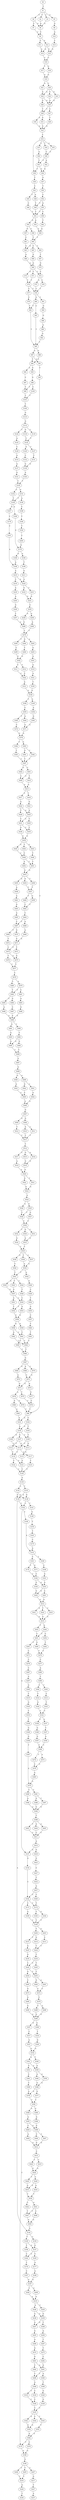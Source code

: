 strict digraph  {
	S0 -> S1 [ label = T ];
	S1 -> S2 [ label = T ];
	S1 -> S3 [ label = A ];
	S1 -> S4 [ label = C ];
	S1 -> S5 [ label = G ];
	S2 -> S6 [ label = A ];
	S3 -> S6 [ label = A ];
	S4 -> S6 [ label = A ];
	S4 -> S7 [ label = C ];
	S5 -> S8 [ label = G ];
	S6 -> S9 [ label = C ];
	S7 -> S9 [ label = C ];
	S8 -> S10 [ label = A ];
	S9 -> S11 [ label = C ];
	S9 -> S12 [ label = A ];
	S10 -> S13 [ label = T ];
	S11 -> S14 [ label = A ];
	S12 -> S14 [ label = A ];
	S12 -> S15 [ label = G ];
	S13 -> S15 [ label = G ];
	S14 -> S16 [ label = C ];
	S15 -> S16 [ label = C ];
	S16 -> S17 [ label = T ];
	S16 -> S18 [ label = G ];
	S17 -> S19 [ label = G ];
	S18 -> S19 [ label = G ];
	S19 -> S20 [ label = C ];
	S19 -> S21 [ label = G ];
	S20 -> S22 [ label = C ];
	S20 -> S23 [ label = G ];
	S20 -> S24 [ label = A ];
	S21 -> S24 [ label = A ];
	S22 -> S25 [ label = A ];
	S23 -> S25 [ label = A ];
	S24 -> S25 [ label = A ];
	S24 -> S26 [ label = G ];
	S25 -> S27 [ label = C ];
	S25 -> S28 [ label = T ];
	S26 -> S28 [ label = T ];
	S27 -> S29 [ label = T ];
	S28 -> S30 [ label = A ];
	S28 -> S31 [ label = G ];
	S29 -> S32 [ label = G ];
	S30 -> S32 [ label = G ];
	S31 -> S32 [ label = G ];
	S32 -> S33 [ label = C ];
	S33 -> S34 [ label = T ];
	S33 -> S35 [ label = A ];
	S33 -> S36 [ label = T ];
	S33 -> S37 [ label = C ];
	S34 -> S38 [ label = C ];
	S35 -> S38 [ label = C ];
	S36 -> S39 [ label = T ];
	S37 -> S40 [ label = A ];
	S38 -> S41 [ label = T ];
	S38 -> S42 [ label = A ];
	S39 -> S43 [ label = C ];
	S40 -> S41 [ label = T ];
	S41 -> S44 [ label = G ];
	S41 -> S36 [ label = T ];
	S42 -> S44 [ label = G ];
	S43 -> S45 [ label = T ];
	S43 -> S46 [ label = A ];
	S44 -> S47 [ label = G ];
	S45 -> S48 [ label = C ];
	S46 -> S49 [ label = T ];
	S47 -> S50 [ label = T ];
	S48 -> S51 [ label = T ];
	S49 -> S51 [ label = T ];
	S50 -> S52 [ label = C ];
	S51 -> S53 [ label = A ];
	S51 -> S54 [ label = G ];
	S52 -> S55 [ label = G ];
	S52 -> S49 [ label = T ];
	S53 -> S56 [ label = A ];
	S54 -> S57 [ label = G ];
	S54 -> S58 [ label = C ];
	S55 -> S51 [ label = T ];
	S55 -> S59 [ label = C ];
	S56 -> S60 [ label = T ];
	S57 -> S61 [ label = C ];
	S58 -> S60 [ label = T ];
	S59 -> S62 [ label = T ];
	S60 -> S63 [ label = G ];
	S60 -> S64 [ label = T ];
	S60 -> S65 [ label = C ];
	S61 -> S63 [ label = G ];
	S62 -> S56 [ label = A ];
	S63 -> S66 [ label = A ];
	S64 -> S67 [ label = T ];
	S65 -> S68 [ label = G ];
	S66 -> S69 [ label = A ];
	S67 -> S70 [ label = G ];
	S68 -> S69 [ label = A ];
	S69 -> S71 [ label = T ];
	S69 -> S72 [ label = C ];
	S69 -> S73 [ label = G ];
	S70 -> S72 [ label = C ];
	S71 -> S74 [ label = T ];
	S72 -> S75 [ label = G ];
	S72 -> S76 [ label = C ];
	S73 -> S74 [ label = T ];
	S74 -> S77 [ label = C ];
	S74 -> S78 [ label = T ];
	S75 -> S78 [ label = T ];
	S76 -> S78 [ label = T ];
	S77 -> S79 [ label = C ];
	S78 -> S80 [ label = G ];
	S78 -> S81 [ label = T ];
	S79 -> S82 [ label = T ];
	S80 -> S83 [ label = C ];
	S80 -> S82 [ label = T ];
	S81 -> S84 [ label = G ];
	S82 -> S85 [ label = T ];
	S83 -> S85 [ label = T ];
	S84 -> S86 [ label = G ];
	S85 -> S87 [ label = A ];
	S85 -> S88 [ label = G ];
	S86 -> S89 [ label = A ];
	S87 -> S90 [ label = T ];
	S87 -> S91 [ label = G ];
	S88 -> S90 [ label = T ];
	S89 -> S92 [ label = G ];
	S90 -> S93 [ label = G ];
	S90 -> S94 [ label = A ];
	S91 -> S95 [ label = T ];
	S92 -> S85 [ label = T ];
	S93 -> S96 [ label = G ];
	S94 -> S97 [ label = C ];
	S95 -> S98 [ label = T ];
	S96 -> S99 [ label = T ];
	S96 -> S100 [ label = C ];
	S97 -> S99 [ label = T ];
	S98 -> S101 [ label = A ];
	S98 -> S102 [ label = C ];
	S99 -> S103 [ label = T ];
	S100 -> S103 [ label = T ];
	S101 -> S104 [ label = A ];
	S102 -> S104 [ label = A ];
	S102 -> S105 [ label = T ];
	S103 -> S106 [ label = T ];
	S104 -> S107 [ label = A ];
	S104 -> S108 [ label = G ];
	S104 -> S109 [ label = T ];
	S105 -> S109 [ label = T ];
	S106 -> S110 [ label = G ];
	S107 -> S111 [ label = G ];
	S107 -> S112 [ label = T ];
	S108 -> S113 [ label = C ];
	S109 -> S113 [ label = C ];
	S109 -> S111 [ label = G ];
	S110 -> S114 [ label = G ];
	S111 -> S115 [ label = G ];
	S112 -> S116 [ label = C ];
	S113 -> S117 [ label = A ];
	S113 -> S116 [ label = C ];
	S114 -> S118 [ label = G ];
	S114 -> S119 [ label = C ];
	S114 -> S120 [ label = T ];
	S115 -> S121 [ label = A ];
	S116 -> S122 [ label = C ];
	S116 -> S121 [ label = A ];
	S117 -> S123 [ label = T ];
	S118 -> S124 [ label = T ];
	S119 -> S124 [ label = T ];
	S120 -> S125 [ label = A ];
	S121 -> S126 [ label = C ];
	S122 -> S126 [ label = C ];
	S123 -> S126 [ label = C ];
	S124 -> S127 [ label = T ];
	S124 -> S128 [ label = A ];
	S125 -> S129 [ label = C ];
	S126 -> S130 [ label = A ];
	S127 -> S131 [ label = T ];
	S128 -> S132 [ label = C ];
	S129 -> S133 [ label = A ];
	S130 -> S134 [ label = C ];
	S130 -> S135 [ label = T ];
	S131 -> S136 [ label = G ];
	S132 -> S136 [ label = G ];
	S133 -> S137 [ label = A ];
	S134 -> S138 [ label = G ];
	S134 -> S139 [ label = A ];
	S135 -> S138 [ label = G ];
	S135 -> S139 [ label = A ];
	S136 -> S140 [ label = A ];
	S137 -> S141 [ label = G ];
	S138 -> S142 [ label = C ];
	S138 -> S143 [ label = T ];
	S139 -> S142 [ label = C ];
	S139 -> S144 [ label = A ];
	S140 -> S145 [ label = T ];
	S141 -> S145 [ label = T ];
	S142 -> S146 [ label = T ];
	S142 -> S147 [ label = A ];
	S143 -> S148 [ label = G ];
	S144 -> S149 [ label = T ];
	S144 -> S150 [ label = C ];
	S145 -> S151 [ label = G ];
	S145 -> S152 [ label = C ];
	S146 -> S153 [ label = A ];
	S147 -> S154 [ label = G ];
	S148 -> S155 [ label = T ];
	S149 -> S156 [ label = T ];
	S149 -> S157 [ label = G ];
	S150 -> S157 [ label = G ];
	S151 -> S158 [ label = T ];
	S151 -> S159 [ label = A ];
	S152 -> S158 [ label = T ];
	S153 -> S160 [ label = T ];
	S153 -> S161 [ label = C ];
	S154 -> S162 [ label = C ];
	S155 -> S163 [ label = T ];
	S156 -> S164 [ label = C ];
	S157 -> S164 [ label = C ];
	S157 -> S165 [ label = T ];
	S158 -> S166 [ label = A ];
	S158 -> S167 [ label = G ];
	S159 -> S168 [ label = C ];
	S160 -> S169 [ label = C ];
	S161 -> S170 [ label = T ];
	S161 -> S171 [ label = G ];
	S162 -> S172 [ label = T ];
	S162 -> S173 [ label = C ];
	S162 -> S174 [ label = T ];
	S163 -> S175 [ label = C ];
	S164 -> S176 [ label = T ];
	S165 -> S177 [ label = A ];
	S166 -> S178 [ label = G ];
	S167 -> S179 [ label = C ];
	S168 -> S180 [ label = T ];
	S169 -> S181 [ label = A ];
	S170 -> S182 [ label = C ];
	S171 -> S182 [ label = C ];
	S172 -> S183 [ label = T ];
	S172 -> S184 [ label = G ];
	S173 -> S185 [ label = A ];
	S174 -> S186 [ label = G ];
	S175 -> S153 [ label = A ];
	S176 -> S187 [ label = C ];
	S177 -> S188 [ label = A ];
	S178 -> S189 [ label = G ];
	S178 -> S190 [ label = A ];
	S179 -> S191 [ label = C ];
	S180 -> S192 [ label = T ];
	S181 -> S193 [ label = A ];
	S182 -> S194 [ label = G ];
	S182 -> S193 [ label = A ];
	S183 -> S195 [ label = T ];
	S184 -> S195 [ label = T ];
	S185 -> S195 [ label = T ];
	S186 -> S196 [ label = G ];
	S187 -> S197 [ label = G ];
	S188 -> S197 [ label = G ];
	S189 -> S198 [ label = A ];
	S190 -> S199 [ label = T ];
	S191 -> S198 [ label = A ];
	S192 -> S200 [ label = C ];
	S193 -> S201 [ label = C ];
	S193 -> S202 [ label = G ];
	S194 -> S202 [ label = G ];
	S195 -> S203 [ label = G ];
	S195 -> S204 [ label = T ];
	S196 -> S205 [ label = T ];
	S196 -> S206 [ label = C ];
	S196 -> S207 [ label = A ];
	S197 -> S208 [ label = C ];
	S197 -> S209 [ label = G ];
	S198 -> S210 [ label = A ];
	S199 -> S211 [ label = G ];
	S200 -> S178 [ label = G ];
	S201 -> S212 [ label = A ];
	S202 -> S212 [ label = A ];
	S203 -> S213 [ label = C ];
	S204 -> S214 [ label = G ];
	S204 -> S215 [ label = T ];
	S205 -> S216 [ label = T ];
	S206 -> S216 [ label = T ];
	S207 -> S217 [ label = G ];
	S208 -> S218 [ label = A ];
	S209 -> S218 [ label = A ];
	S210 -> S219 [ label = C ];
	S210 -> S220 [ label = A ];
	S211 -> S220 [ label = A ];
	S212 -> S221 [ label = A ];
	S212 -> S222 [ label = T ];
	S212 -> S223 [ label = C ];
	S213 -> S224 [ label = T ];
	S214 -> S224 [ label = T ];
	S215 -> S225 [ label = G ];
	S216 -> S226 [ label = A ];
	S217 -> S227 [ label = T ];
	S218 -> S228 [ label = A ];
	S218 -> S229 [ label = T ];
	S219 -> S230 [ label = A ];
	S220 -> S231 [ label = T ];
	S220 -> S232 [ label = G ];
	S221 -> S233 [ label = A ];
	S222 -> S233 [ label = A ];
	S223 -> S233 [ label = A ];
	S224 -> S234 [ label = T ];
	S225 -> S235 [ label = G ];
	S226 -> S236 [ label = T ];
	S227 -> S237 [ label = A ];
	S228 -> S238 [ label = A ];
	S228 -> S239 [ label = G ];
	S229 -> S239 [ label = G ];
	S230 -> S240 [ label = A ];
	S231 -> S241 [ label = G ];
	S232 -> S241 [ label = G ];
	S233 -> S242 [ label = A ];
	S233 -> S243 [ label = T ];
	S234 -> S244 [ label = C ];
	S234 -> S245 [ label = T ];
	S235 -> S244 [ label = C ];
	S238 -> S247 [ label = G ];
	S239 -> S247 [ label = G ];
	S239 -> S248 [ label = T ];
	S240 -> S249 [ label = G ];
	S241 -> S250 [ label = C ];
	S242 -> S251 [ label = T ];
	S242 -> S252 [ label = C ];
	S243 -> S251 [ label = T ];
	S244 -> S253 [ label = T ];
	S244 -> S254 [ label = G ];
	S245 -> S253 [ label = T ];
	S247 -> S255 [ label = G ];
	S248 -> S256 [ label = A ];
	S249 -> S257 [ label = T ];
	S250 -> S258 [ label = A ];
	S250 -> S259 [ label = G ];
	S251 -> S260 [ label = G ];
	S251 -> S261 [ label = C ];
	S252 -> S262 [ label = T ];
	S253 -> S263 [ label = A ];
	S253 -> S264 [ label = G ];
	S254 -> S265 [ label = C ];
	S255 -> S266 [ label = A ];
	S256 -> S267 [ label = T ];
	S257 -> S268 [ label = G ];
	S258 -> S268 [ label = G ];
	S259 -> S269 [ label = A ];
	S260 -> S270 [ label = T ];
	S261 -> S271 [ label = C ];
	S262 -> S270 [ label = T ];
	S263 -> S272 [ label = C ];
	S264 -> S272 [ label = C ];
	S265 -> S273 [ label = G ];
	S266 -> S274 [ label = G ];
	S267 -> S275 [ label = T ];
	S268 -> S276 [ label = T ];
	S269 -> S276 [ label = T ];
	S270 -> S277 [ label = C ];
	S271 -> S278 [ label = C ];
	S272 -> S279 [ label = C ];
	S273 -> S280 [ label = A ];
	S274 -> S281 [ label = G ];
	S275 -> S282 [ label = C ];
	S276 -> S283 [ label = A ];
	S276 -> S284 [ label = G ];
	S276 -> S285 [ label = T ];
	S277 -> S286 [ label = A ];
	S278 -> S287 [ label = C ];
	S279 -> S288 [ label = A ];
	S279 -> S289 [ label = T ];
	S280 -> S290 [ label = G ];
	S281 -> S291 [ label = A ];
	S281 -> S292 [ label = C ];
	S282 -> S291 [ label = A ];
	S283 -> S293 [ label = G ];
	S284 -> S294 [ label = T ];
	S285 -> S295 [ label = C ];
	S286 -> S296 [ label = T ];
	S287 -> S297 [ label = A ];
	S288 -> S298 [ label = G ];
	S289 -> S298 [ label = G ];
	S290 -> S298 [ label = G ];
	S291 -> S299 [ label = T ];
	S291 -> S300 [ label = A ];
	S292 -> S299 [ label = T ];
	S293 -> S301 [ label = A ];
	S294 -> S302 [ label = G ];
	S295 -> S302 [ label = G ];
	S296 -> S303 [ label = T ];
	S296 -> S304 [ label = C ];
	S297 -> S305 [ label = G ];
	S298 -> S306 [ label = A ];
	S298 -> S307 [ label = G ];
	S299 -> S308 [ label = A ];
	S300 -> S309 [ label = T ];
	S301 -> S310 [ label = A ];
	S302 -> S311 [ label = C ];
	S302 -> S312 [ label = T ];
	S303 -> S313 [ label = C ];
	S304 -> S314 [ label = T ];
	S305 -> S315 [ label = T ];
	S306 -> S316 [ label = T ];
	S307 -> S317 [ label = C ];
	S308 -> S318 [ label = C ];
	S308 -> S319 [ label = T ];
	S309 -> S320 [ label = G ];
	S310 -> S321 [ label = A ];
	S311 -> S322 [ label = C ];
	S312 -> S322 [ label = C ];
	S313 -> S323 [ label = T ];
	S314 -> S324 [ label = G ];
	S315 -> S325 [ label = G ];
	S316 -> S326 [ label = G ];
	S317 -> S327 [ label = A ];
	S318 -> S328 [ label = C ];
	S319 -> S328 [ label = C ];
	S320 -> S329 [ label = G ];
	S321 -> S330 [ label = T ];
	S322 -> S331 [ label = A ];
	S323 -> S332 [ label = C ];
	S324 -> S332 [ label = C ];
	S325 -> S333 [ label = T ];
	S326 -> S334 [ label = G ];
	S327 -> S334 [ label = G ];
	S328 -> S335 [ label = C ];
	S329 -> S335 [ label = C ];
	S330 -> S336 [ label = G ];
	S331 -> S336 [ label = G ];
	S332 -> S337 [ label = A ];
	S332 -> S338 [ label = C ];
	S333 -> S339 [ label = T ];
	S334 -> S340 [ label = T ];
	S334 -> S341 [ label = A ];
	S335 -> S342 [ label = A ];
	S335 -> S343 [ label = T ];
	S335 -> S344 [ label = C ];
	S336 -> S345 [ label = A ];
	S336 -> S346 [ label = C ];
	S337 -> S347 [ label = T ];
	S338 -> S348 [ label = G ];
	S339 -> S349 [ label = G ];
	S340 -> S350 [ label = A ];
	S341 -> S350 [ label = A ];
	S341 -> S351 [ label = G ];
	S342 -> S352 [ label = G ];
	S343 -> S353 [ label = T ];
	S344 -> S352 [ label = G ];
	S345 -> S354 [ label = A ];
	S346 -> S355 [ label = C ];
	S347 -> S356 [ label = A ];
	S348 -> S357 [ label = G ];
	S349 -> S358 [ label = G ];
	S350 -> S359 [ label = G ];
	S350 -> S360 [ label = A ];
	S351 -> S361 [ label = C ];
	S352 -> S362 [ label = A ];
	S353 -> S362 [ label = A ];
	S354 -> S363 [ label = G ];
	S355 -> S364 [ label = A ];
	S355 -> S365 [ label = T ];
	S356 -> S366 [ label = C ];
	S357 -> S366 [ label = C ];
	S358 -> S367 [ label = T ];
	S359 -> S368 [ label = A ];
	S360 -> S368 [ label = A ];
	S361 -> S369 [ label = C ];
	S362 -> S370 [ label = C ];
	S362 -> S174 [ label = T ];
	S363 -> S371 [ label = A ];
	S364 -> S371 [ label = A ];
	S365 -> S372 [ label = C ];
	S366 -> S373 [ label = A ];
	S366 -> S374 [ label = T ];
	S367 -> S375 [ label = G ];
	S368 -> S376 [ label = A ];
	S368 -> S377 [ label = G ];
	S369 -> S376 [ label = A ];
	S370 -> S186 [ label = G ];
	S371 -> S378 [ label = G ];
	S372 -> S378 [ label = G ];
	S373 -> S379 [ label = C ];
	S374 -> S379 [ label = C ];
	S375 -> S380 [ label = C ];
	S375 -> S381 [ label = T ];
	S376 -> S382 [ label = T ];
	S377 -> S382 [ label = T ];
	S378 -> S383 [ label = A ];
	S378 -> S384 [ label = C ];
	S379 -> S385 [ label = A ];
	S380 -> S386 [ label = A ];
	S381 -> S387 [ label = T ];
	S381 -> S388 [ label = G ];
	S382 -> S389 [ label = A ];
	S382 -> S390 [ label = G ];
	S383 -> S391 [ label = G ];
	S383 -> S392 [ label = C ];
	S384 -> S393 [ label = T ];
	S385 -> S375 [ label = G ];
	S386 -> S394 [ label = G ];
	S387 -> S394 [ label = G ];
	S388 -> S394 [ label = G ];
	S389 -> S395 [ label = A ];
	S390 -> S396 [ label = G ];
	S391 -> S397 [ label = T ];
	S392 -> S397 [ label = T ];
	S393 -> S397 [ label = T ];
	S394 -> S398 [ label = T ];
	S395 -> S399 [ label = G ];
	S395 -> S400 [ label = C ];
	S396 -> S399 [ label = G ];
	S397 -> S401 [ label = C ];
	S397 -> S402 [ label = G ];
	S398 -> S403 [ label = T ];
	S398 -> S404 [ label = A ];
	S398 -> S405 [ label = G ];
	S399 -> S406 [ label = C ];
	S399 -> S407 [ label = T ];
	S400 -> S408 [ label = A ];
	S401 -> S409 [ label = C ];
	S401 -> S410 [ label = T ];
	S402 -> S409 [ label = C ];
	S403 -> S411 [ label = C ];
	S404 -> S411 [ label = C ];
	S405 -> S411 [ label = C ];
	S406 -> S412 [ label = G ];
	S407 -> S412 [ label = G ];
	S408 -> S412 [ label = G ];
	S409 -> S413 [ label = A ];
	S410 -> S413 [ label = A ];
	S411 -> S414 [ label = A ];
	S412 -> S415 [ label = C ];
	S413 -> S416 [ label = T ];
	S413 -> S417 [ label = C ];
	S414 -> S418 [ label = G ];
	S414 -> S147 [ label = A ];
	S415 -> S419 [ label = C ];
	S415 -> S420 [ label = T ];
	S416 -> S421 [ label = G ];
	S417 -> S422 [ label = A ];
	S418 -> S423 [ label = G ];
	S419 -> S424 [ label = G ];
	S420 -> S424 [ label = G ];
	S421 -> S425 [ label = A ];
	S422 -> S426 [ label = T ];
	S422 -> S425 [ label = A ];
	S423 -> S427 [ label = C ];
	S424 -> S428 [ label = C ];
	S424 -> S429 [ label = T ];
	S425 -> S430 [ label = T ];
	S425 -> S431 [ label = C ];
	S426 -> S431 [ label = C ];
	S427 -> S432 [ label = T ];
	S428 -> S433 [ label = G ];
	S428 -> S434 [ label = A ];
	S429 -> S433 [ label = G ];
	S430 -> S435 [ label = C ];
	S431 -> S436 [ label = A ];
	S431 -> S435 [ label = C ];
	S432 -> S437 [ label = A ];
	S433 -> S438 [ label = T ];
	S434 -> S438 [ label = T ];
	S435 -> S439 [ label = A ];
	S436 -> S439 [ label = A ];
	S437 -> S162 [ label = C ];
	S437 -> S440 [ label = T ];
	S438 -> S441 [ label = G ];
	S438 -> S442 [ label = C ];
	S439 -> S443 [ label = G ];
	S439 -> S444 [ label = T ];
	S439 -> S445 [ label = A ];
	S440 -> S172 [ label = T ];
	S441 -> S446 [ label = C ];
	S441 -> S447 [ label = T ];
	S442 -> S447 [ label = T ];
	S443 -> S448 [ label = T ];
	S444 -> S449 [ label = C ];
	S445 -> S449 [ label = C ];
	S446 -> S450 [ label = G ];
	S447 -> S450 [ label = G ];
	S448 -> S451 [ label = T ];
	S449 -> S452 [ label = A ];
	S449 -> S451 [ label = T ];
	S450 -> S144 [ label = A ];
	S451 -> S453 [ label = G ];
	S452 -> S453 [ label = G ];
	S453 -> S454 [ label = A ];
	S453 -> S455 [ label = G ];
	S453 -> S456 [ label = T ];
	S454 -> S457 [ label = T ];
	S455 -> S458 [ label = A ];
	S456 -> S457 [ label = T ];
	S457 -> S459 [ label = G ];
	S457 -> S460 [ label = T ];
	S458 -> S461 [ label = A ];
	S459 -> S462 [ label = C ];
	S460 -> S462 [ label = C ];
	S461 -> S463 [ label = G ];
	S462 -> S464 [ label = C ];
	S463 -> S465 [ label = A ];
	S464 -> S466 [ label = A ];
	S464 -> S467 [ label = C ];
	S465 -> S467 [ label = C ];
	S466 -> S468 [ label = A ];
	S467 -> S469 [ label = T ];
	S467 -> S470 [ label = G ];
	S468 -> S471 [ label = A ];
	S469 -> S472 [ label = T ];
	S470 -> S471 [ label = A ];
	S471 -> S473 [ label = T ];
	S471 -> S474 [ label = C ];
	S472 -> S474 [ label = C ];
	S473 -> S475 [ label = G ];
	S474 -> S476 [ label = T ];
	S474 -> S475 [ label = G ];
	S475 -> S477 [ label = T ];
	S476 -> S477 [ label = T ];
	S477 -> S478 [ label = C ];
	S478 -> S479 [ label = A ];
	S478 -> S480 [ label = C ];
	S479 -> S481 [ label = C ];
	S479 -> S482 [ label = T ];
	S480 -> S482 [ label = T ];
	S481 -> S483 [ label = A ];
	S482 -> S484 [ label = G ];
	S482 -> S485 [ label = C ];
	S483 -> S486 [ label = G ];
	S484 -> S487 [ label = C ];
	S485 -> S488 [ label = A ];
	S486 -> S489 [ label = A ];
	S487 -> S489 [ label = A ];
	S488 -> S489 [ label = A ];
	S489 -> S490 [ label = T ];
	S489 -> S491 [ label = G ];
	S490 -> S492 [ label = T ];
	S491 -> S493 [ label = A ];
	S492 -> S494 [ label = G ];
	S492 -> S495 [ label = A ];
	S493 -> S495 [ label = A ];
	S494 -> S496 [ label = T ];
	S495 -> S496 [ label = T ];
	S496 -> S497 [ label = G ];
	S497 -> S498 [ label = A ];
	S498 -> S499 [ label = A ];
	S498 -> S500 [ label = G ];
	S499 -> S501 [ label = C ];
	S499 -> S502 [ label = G ];
	S500 -> S503 [ label = A ];
	S501 -> S504 [ label = A ];
	S502 -> S505 [ label = C ];
	S503 -> S505 [ label = C ];
	S504 -> S506 [ label = A ];
	S505 -> S506 [ label = A ];
	S506 -> S507 [ label = G ];
	S507 -> S508 [ label = G ];
	S507 -> S509 [ label = A ];
	S508 -> S510 [ label = A ];
	S508 -> S511 [ label = C ];
	S509 -> S512 [ label = T ];
	S510 -> S513 [ label = T ];
	S511 -> S513 [ label = T ];
	S512 -> S513 [ label = T ];
	S513 -> S514 [ label = T ];
	S514 -> S515 [ label = G ];
	S514 -> S516 [ label = A ];
	S514 -> S517 [ label = C ];
	S515 -> S518 [ label = G ];
	S516 -> S518 [ label = G ];
	S517 -> S519 [ label = A ];
	S518 -> S520 [ label = A ];
	S519 -> S520 [ label = A ];
	S520 -> S521 [ label = T ];
	S520 -> S522 [ label = G ];
	S521 -> S523 [ label = G ];
	S522 -> S523 [ label = G ];
	S523 -> S524 [ label = A ];
	S524 -> S525 [ label = G ];
	S524 -> S526 [ label = A ];
	S525 -> S527 [ label = G ];
	S525 -> S528 [ label = T ];
	S526 -> S528 [ label = T ];
	S527 -> S529 [ label = C ];
	S528 -> S529 [ label = C ];
	S529 -> S530 [ label = G ];
	S529 -> S531 [ label = C ];
	S529 -> S532 [ label = T ];
	S530 -> S533 [ label = A ];
	S531 -> S533 [ label = A ];
	S532 -> S534 [ label = G ];
	S533 -> S535 [ label = T ];
	S534 -> S535 [ label = T ];
	S535 -> S536 [ label = T ];
	S535 -> S537 [ label = C ];
	S535 -> S538 [ label = G ];
	S536 -> S539 [ label = A ];
	S537 -> S539 [ label = A ];
	S538 -> S540 [ label = T ];
	S539 -> S541 [ label = T ];
	S539 -> S542 [ label = A ];
	S540 -> S541 [ label = T ];
	S541 -> S543 [ label = T ];
	S541 -> S544 [ label = C ];
	S541 -> S545 [ label = A ];
	S542 -> S546 [ label = G ];
	S543 -> S547 [ label = G ];
	S544 -> S548 [ label = T ];
	S545 -> S547 [ label = G ];
	S546 -> S549 [ label = C ];
	S547 -> S550 [ label = C ];
	S547 -> S551 [ label = A ];
	S548 -> S550 [ label = C ];
	S549 -> S552 [ label = T ];
	S550 -> S553 [ label = A ];
	S550 -> S554 [ label = T ];
	S551 -> S554 [ label = T ];
	S552 -> S555 [ label = G ];
	S553 -> S556 [ label = G ];
	S554 -> S556 [ label = G ];
	S555 -> S557 [ label = C ];
	S556 -> S558 [ label = G ];
	S556 -> S559 [ label = A ];
	S557 -> S560 [ label = T ];
	S558 -> S561 [ label = C ];
	S558 -> S562 [ label = A ];
	S559 -> S561 [ label = C ];
	S560 -> S563 [ label = T ];
	S561 -> S564 [ label = T ];
	S561 -> S565 [ label = C ];
	S562 -> S564 [ label = T ];
	S563 -> S564 [ label = T ];
	S564 -> S566 [ label = T ];
	S565 -> S566 [ label = T ];
	S566 -> S567 [ label = G ];
	S567 -> S568 [ label = A ];
	S567 -> S569 [ label = G ];
	S567 -> S570 [ label = C ];
	S568 -> S571 [ label = G ];
	S569 -> S572 [ label = A ];
	S570 -> S571 [ label = G ];
	S571 -> S573 [ label = G ];
	S571 -> S574 [ label = A ];
	S572 -> S573 [ label = G ];
	S573 -> S575 [ label = T ];
	S573 -> S576 [ label = A ];
	S574 -> S577 [ label = G ];
	S575 -> S578 [ label = C ];
	S576 -> S579 [ label = G ];
	S576 -> S580 [ label = A ];
	S577 -> S578 [ label = C ];
	S578 -> S98 [ label = T ];
	S579 -> S98 [ label = T ];
	S580 -> S581 [ label = G ];
	S581 -> S101 [ label = A ];
}
